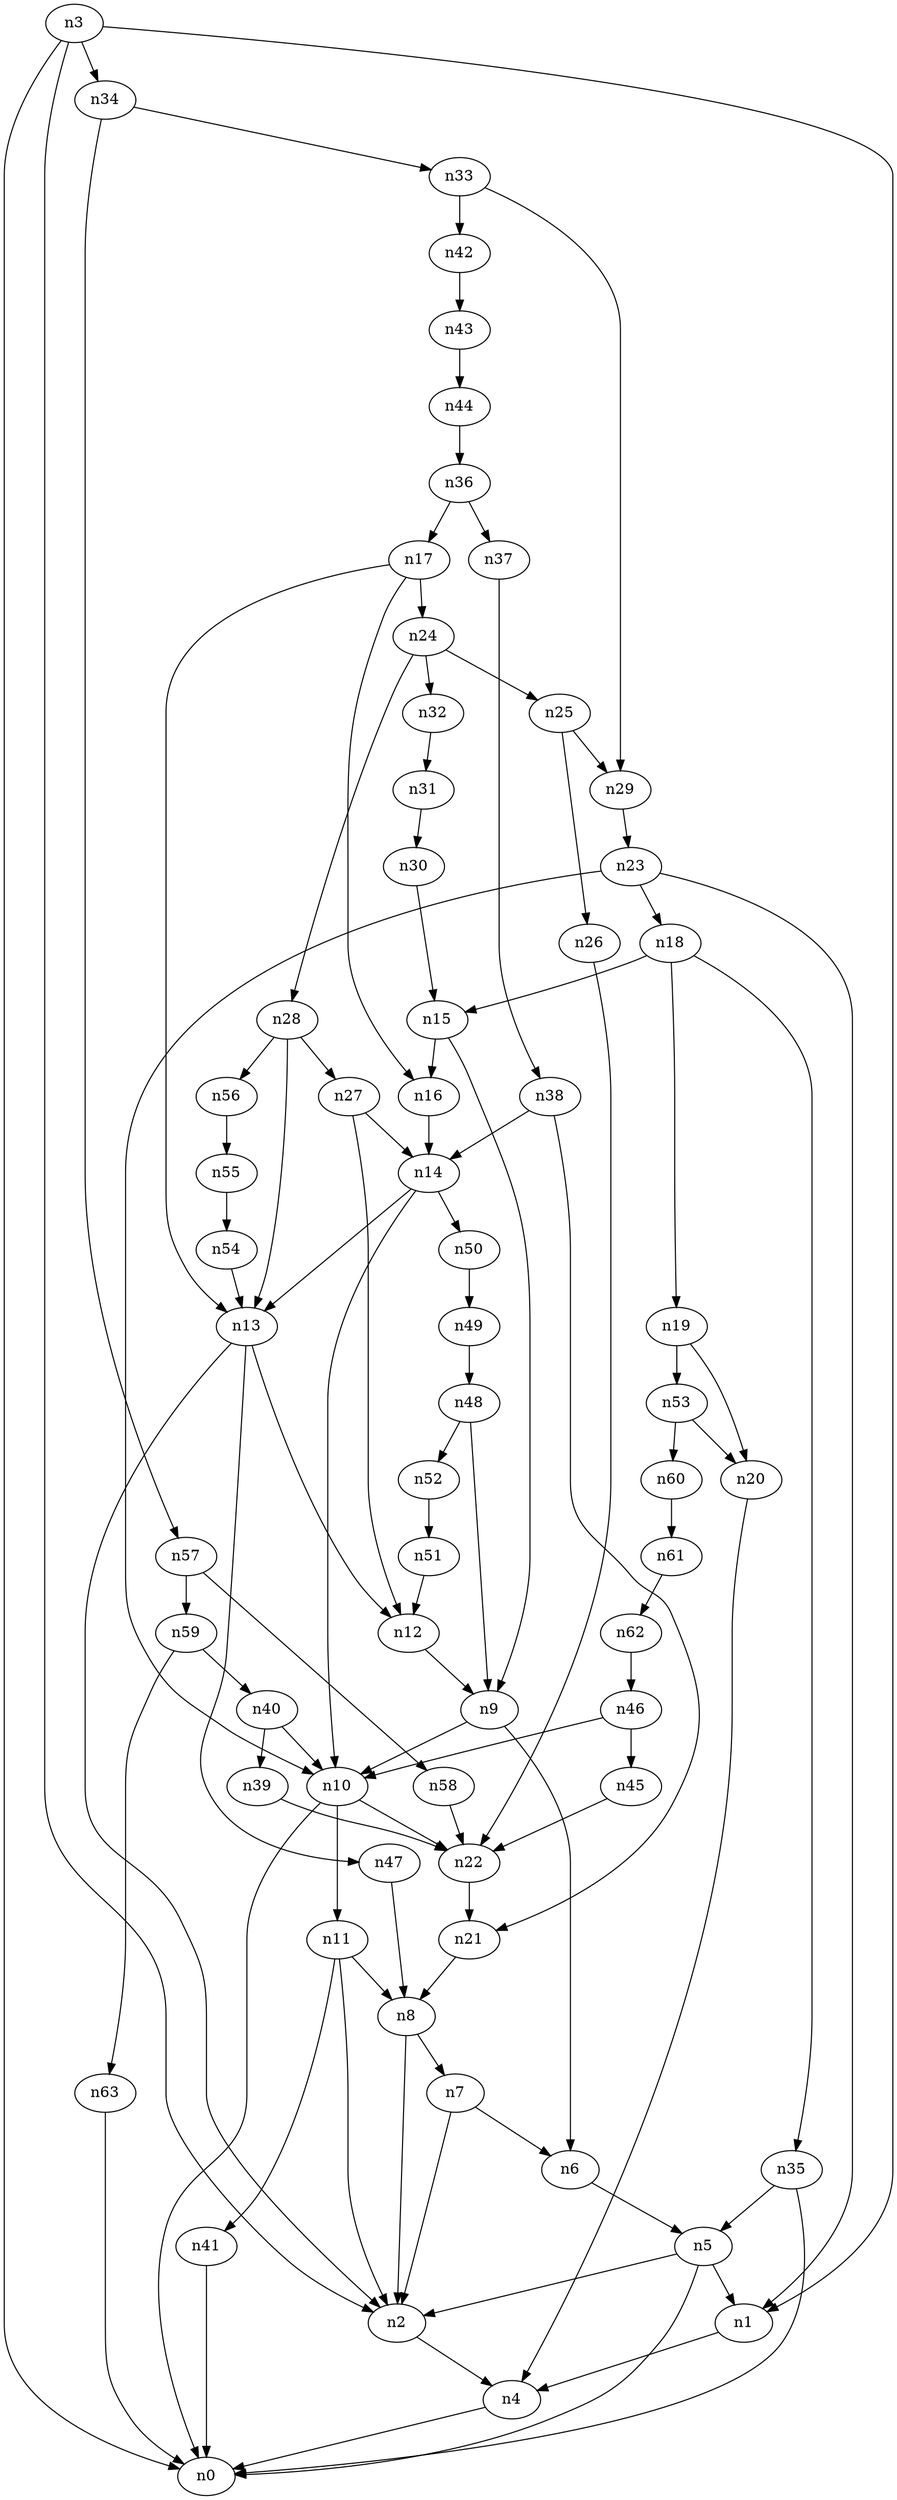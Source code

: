 digraph G {
	n1 -> n4	 [_graphml_id=e4];
	n2 -> n4	 [_graphml_id=e7];
	n3 -> n0	 [_graphml_id=e0];
	n3 -> n1	 [_graphml_id=e3];
	n3 -> n2	 [_graphml_id=e6];
	n3 -> n34	 [_graphml_id=e54];
	n4 -> n0	 [_graphml_id=e1];
	n5 -> n0	 [_graphml_id=e2];
	n5 -> n1	 [_graphml_id=e5];
	n5 -> n2	 [_graphml_id=e8];
	n6 -> n5	 [_graphml_id=e9];
	n7 -> n2	 [_graphml_id=e18];
	n7 -> n6	 [_graphml_id=e10];
	n8 -> n2	 [_graphml_id=e12];
	n8 -> n7	 [_graphml_id=e11];
	n9 -> n6	 [_graphml_id=e13];
	n9 -> n10	 [_graphml_id=e14];
	n10 -> n0	 [_graphml_id=e15];
	n10 -> n11	 [_graphml_id=e16];
	n10 -> n22	 [_graphml_id=e35];
	n11 -> n2	 [_graphml_id=e17];
	n11 -> n8	 [_graphml_id=e47];
	n11 -> n41	 [_graphml_id=e66];
	n12 -> n9	 [_graphml_id=e19];
	n13 -> n2	 [_graphml_id=e28];
	n13 -> n12	 [_graphml_id=e20];
	n13 -> n47	 [_graphml_id=e75];
	n14 -> n10	 [_graphml_id=e22];
	n14 -> n13	 [_graphml_id=e21];
	n14 -> n50	 [_graphml_id=e81];
	n15 -> n9	 [_graphml_id=e23];
	n15 -> n16	 [_graphml_id=e24];
	n16 -> n14	 [_graphml_id=e25];
	n17 -> n13	 [_graphml_id=e26];
	n17 -> n16	 [_graphml_id=e27];
	n17 -> n24	 [_graphml_id=e38];
	n18 -> n15	 [_graphml_id=e29];
	n18 -> n19	 [_graphml_id=e30];
	n18 -> n35	 [_graphml_id=e77];
	n19 -> n20	 [_graphml_id=e31];
	n19 -> n53	 [_graphml_id=e85];
	n20 -> n4	 [_graphml_id=e32];
	n21 -> n8	 [_graphml_id=e33];
	n22 -> n21	 [_graphml_id=e34];
	n23 -> n1	 [_graphml_id=e36];
	n23 -> n10	 [_graphml_id=e57];
	n23 -> n18	 [_graphml_id=e37];
	n24 -> n25	 [_graphml_id=e39];
	n24 -> n28	 [_graphml_id=e44];
	n24 -> n32	 [_graphml_id=e51];
	n25 -> n26	 [_graphml_id=e40];
	n25 -> n29	 [_graphml_id=e46];
	n26 -> n22	 [_graphml_id=e41];
	n27 -> n12	 [_graphml_id=e42];
	n27 -> n14	 [_graphml_id=e97];
	n28 -> n13	 [_graphml_id=e87];
	n28 -> n27	 [_graphml_id=e43];
	n28 -> n56	 [_graphml_id=e91];
	n29 -> n23	 [_graphml_id=e45];
	n30 -> n15	 [_graphml_id=e48];
	n31 -> n30	 [_graphml_id=e49];
	n32 -> n31	 [_graphml_id=e50];
	n33 -> n29	 [_graphml_id=e52];
	n33 -> n42	 [_graphml_id=e68];
	n34 -> n33	 [_graphml_id=e53];
	n34 -> n57	 [_graphml_id=e92];
	n35 -> n0	 [_graphml_id=e55];
	n35 -> n5	 [_graphml_id=e56];
	n36 -> n17	 [_graphml_id=e58];
	n36 -> n37	 [_graphml_id=e59];
	n37 -> n38	 [_graphml_id=e60];
	n38 -> n14	 [_graphml_id=e61];
	n38 -> n21	 [_graphml_id=e67];
	n39 -> n22	 [_graphml_id=e62];
	n40 -> n10	 [_graphml_id=e64];
	n40 -> n39	 [_graphml_id=e63];
	n41 -> n0	 [_graphml_id=e65];
	n42 -> n43	 [_graphml_id=e69];
	n43 -> n44	 [_graphml_id=e70];
	n44 -> n36	 [_graphml_id=e71];
	n45 -> n22	 [_graphml_id=e72];
	n46 -> n10	 [_graphml_id=e74];
	n46 -> n45	 [_graphml_id=e73];
	n47 -> n8	 [_graphml_id=e76];
	n48 -> n9	 [_graphml_id=e78];
	n48 -> n52	 [_graphml_id=e84];
	n49 -> n48	 [_graphml_id=e79];
	n50 -> n49	 [_graphml_id=e80];
	n51 -> n12	 [_graphml_id=e82];
	n52 -> n51	 [_graphml_id=e83];
	n53 -> n20	 [_graphml_id=e86];
	n53 -> n60	 [_graphml_id=e98];
	n54 -> n13	 [_graphml_id=e88];
	n55 -> n54	 [_graphml_id=e89];
	n56 -> n55	 [_graphml_id=e90];
	n57 -> n58	 [_graphml_id=e93];
	n57 -> n59	 [_graphml_id=e95];
	n58 -> n22	 [_graphml_id=e94];
	n59 -> n40	 [_graphml_id=e96];
	n59 -> n63	 [_graphml_id=e102];
	n60 -> n61	 [_graphml_id=e99];
	n61 -> n62	 [_graphml_id=e100];
	n62 -> n46	 [_graphml_id=e101];
	n63 -> n0	 [_graphml_id=e103];
}
